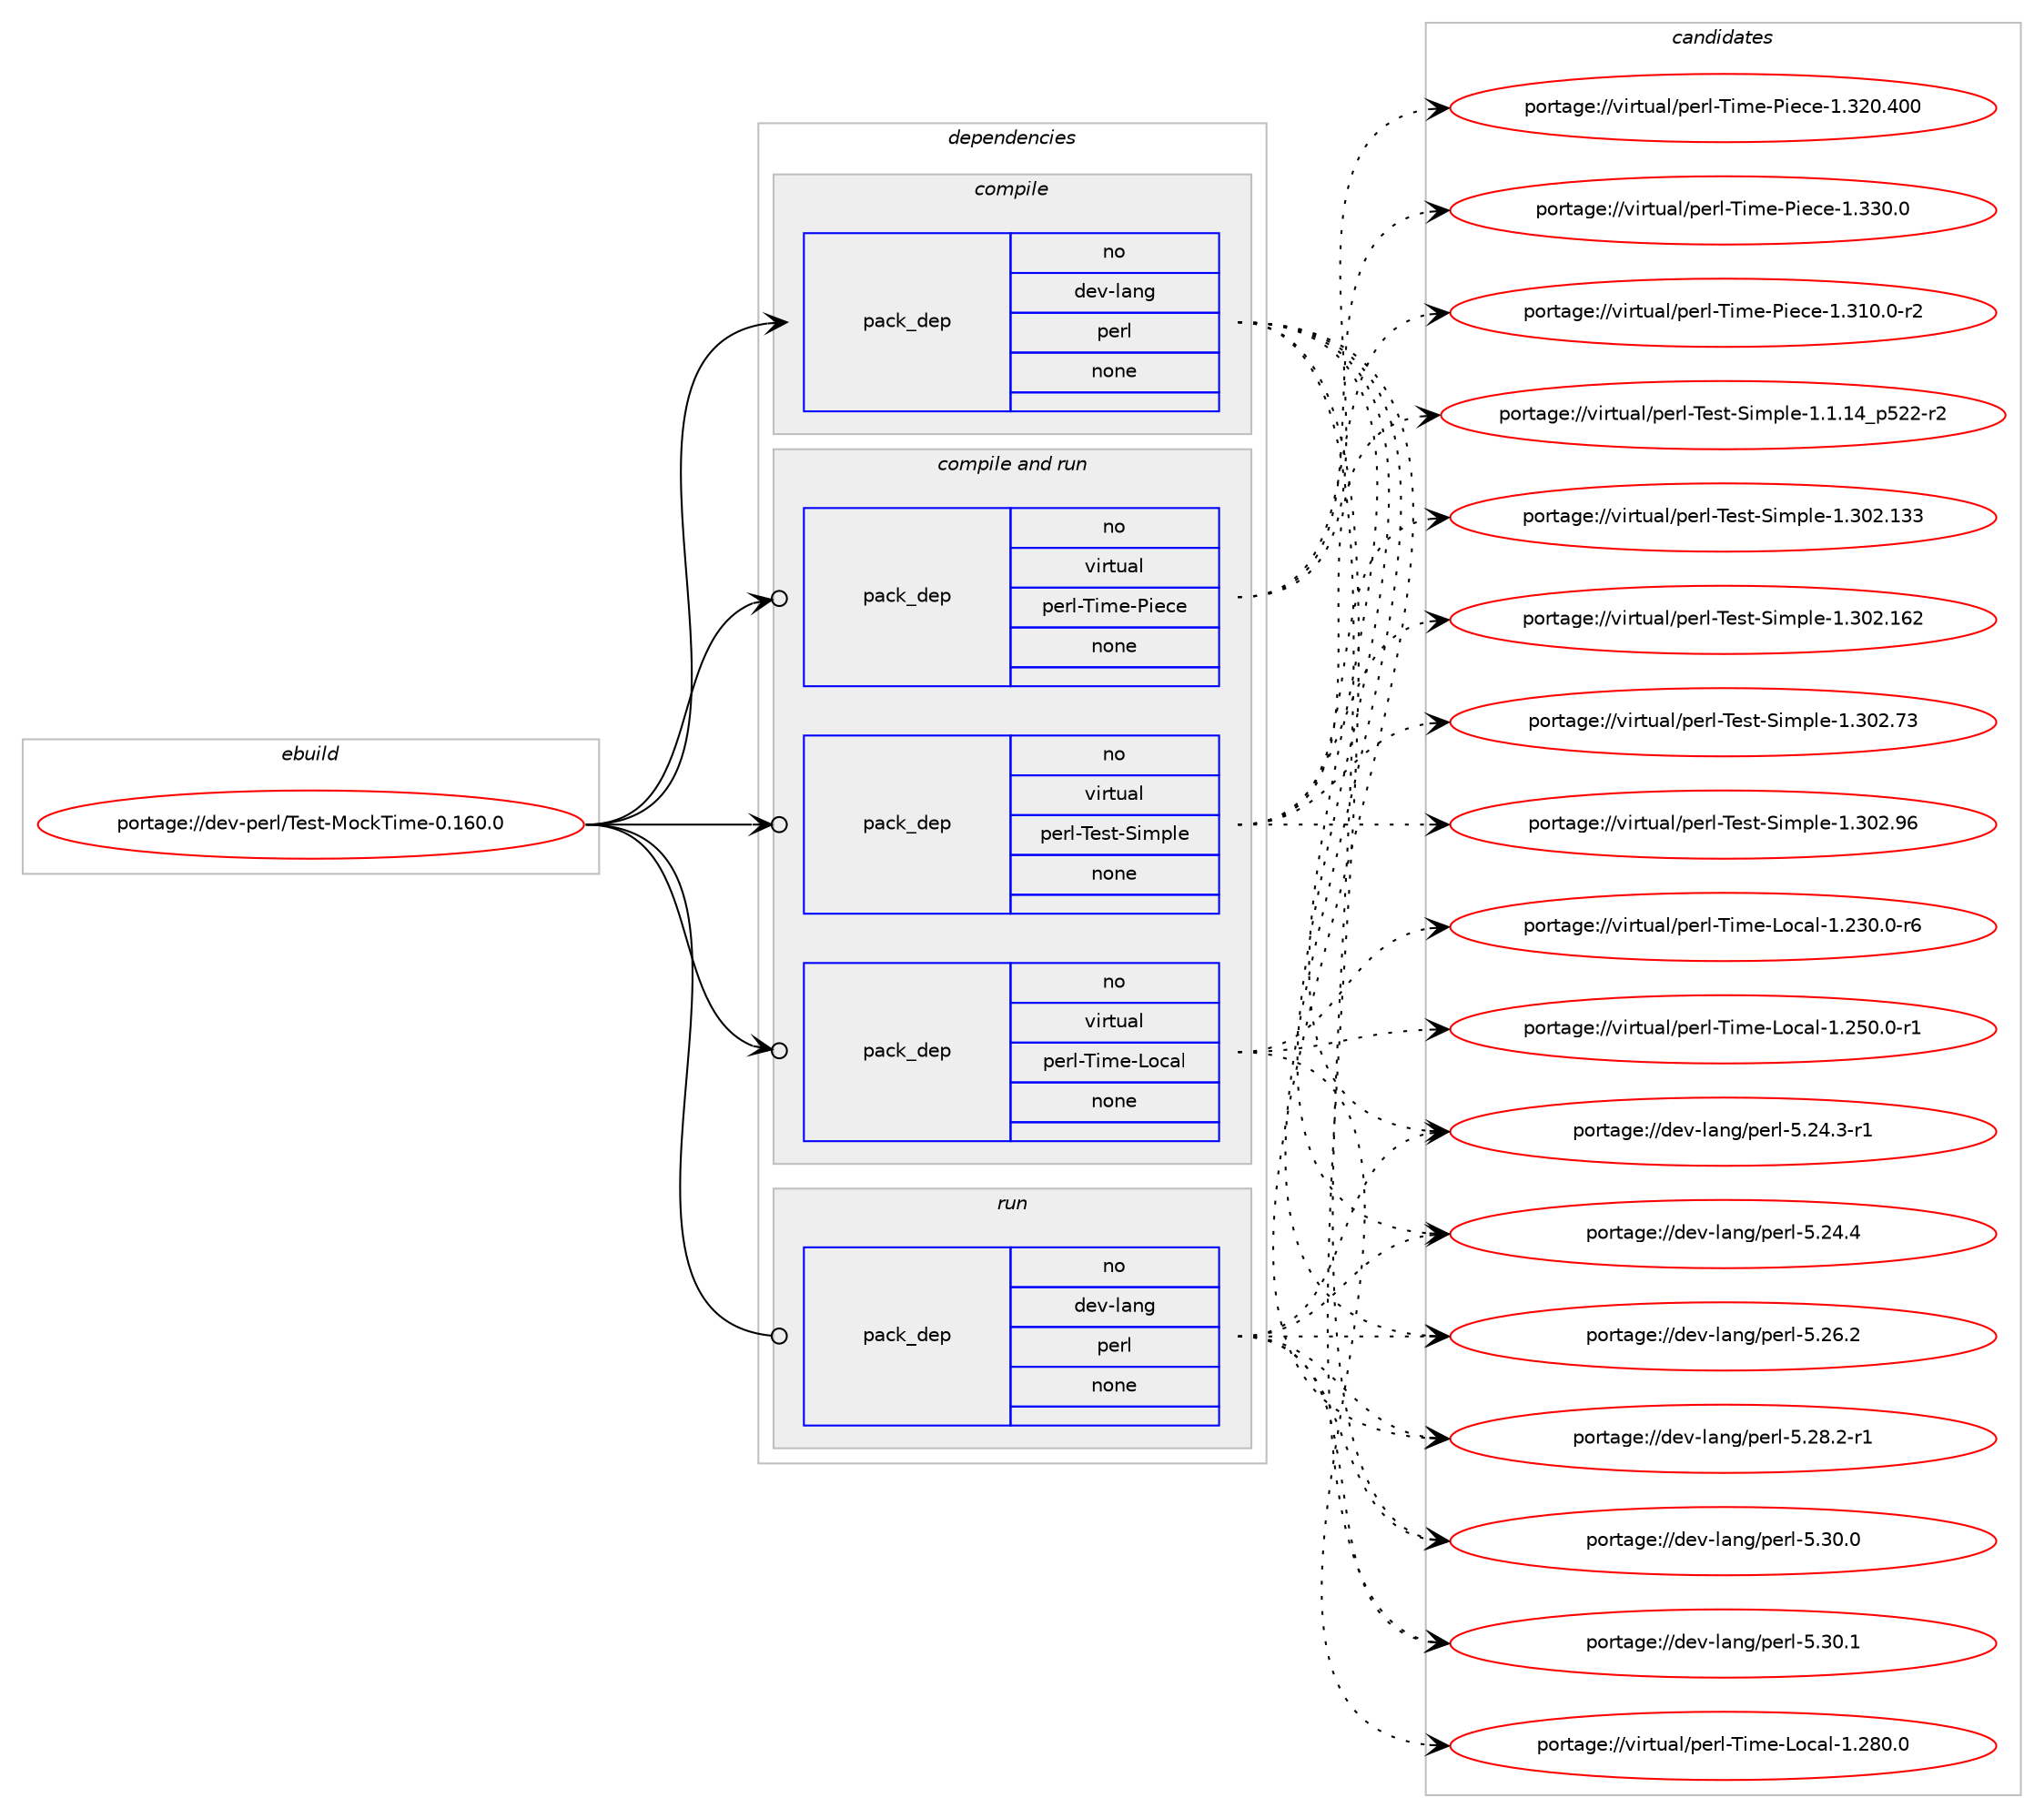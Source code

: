 digraph prolog {

# *************
# Graph options
# *************

newrank=true;
concentrate=true;
compound=true;
graph [rankdir=LR,fontname=Helvetica,fontsize=10,ranksep=1.5];#, ranksep=2.5, nodesep=0.2];
edge  [arrowhead=vee];
node  [fontname=Helvetica,fontsize=10];

# **********
# The ebuild
# **********

subgraph cluster_leftcol {
color=gray;
rank=same;
label=<<i>ebuild</i>>;
id [label="portage://dev-perl/Test-MockTime-0.160.0", color=red, width=4, href="../dev-perl/Test-MockTime-0.160.0.svg"];
}

# ****************
# The dependencies
# ****************

subgraph cluster_midcol {
color=gray;
label=<<i>dependencies</i>>;
subgraph cluster_compile {
fillcolor="#eeeeee";
style=filled;
label=<<i>compile</i>>;
subgraph pack94484 {
dependency121386 [label=<<TABLE BORDER="0" CELLBORDER="1" CELLSPACING="0" CELLPADDING="4" WIDTH="220"><TR><TD ROWSPAN="6" CELLPADDING="30">pack_dep</TD></TR><TR><TD WIDTH="110">no</TD></TR><TR><TD>dev-lang</TD></TR><TR><TD>perl</TD></TR><TR><TD>none</TD></TR><TR><TD></TD></TR></TABLE>>, shape=none, color=blue];
}
id:e -> dependency121386:w [weight=20,style="solid",arrowhead="vee"];
}
subgraph cluster_compileandrun {
fillcolor="#eeeeee";
style=filled;
label=<<i>compile and run</i>>;
subgraph pack94485 {
dependency121387 [label=<<TABLE BORDER="0" CELLBORDER="1" CELLSPACING="0" CELLPADDING="4" WIDTH="220"><TR><TD ROWSPAN="6" CELLPADDING="30">pack_dep</TD></TR><TR><TD WIDTH="110">no</TD></TR><TR><TD>virtual</TD></TR><TR><TD>perl-Test-Simple</TD></TR><TR><TD>none</TD></TR><TR><TD></TD></TR></TABLE>>, shape=none, color=blue];
}
id:e -> dependency121387:w [weight=20,style="solid",arrowhead="odotvee"];
subgraph pack94486 {
dependency121388 [label=<<TABLE BORDER="0" CELLBORDER="1" CELLSPACING="0" CELLPADDING="4" WIDTH="220"><TR><TD ROWSPAN="6" CELLPADDING="30">pack_dep</TD></TR><TR><TD WIDTH="110">no</TD></TR><TR><TD>virtual</TD></TR><TR><TD>perl-Time-Local</TD></TR><TR><TD>none</TD></TR><TR><TD></TD></TR></TABLE>>, shape=none, color=blue];
}
id:e -> dependency121388:w [weight=20,style="solid",arrowhead="odotvee"];
subgraph pack94487 {
dependency121389 [label=<<TABLE BORDER="0" CELLBORDER="1" CELLSPACING="0" CELLPADDING="4" WIDTH="220"><TR><TD ROWSPAN="6" CELLPADDING="30">pack_dep</TD></TR><TR><TD WIDTH="110">no</TD></TR><TR><TD>virtual</TD></TR><TR><TD>perl-Time-Piece</TD></TR><TR><TD>none</TD></TR><TR><TD></TD></TR></TABLE>>, shape=none, color=blue];
}
id:e -> dependency121389:w [weight=20,style="solid",arrowhead="odotvee"];
}
subgraph cluster_run {
fillcolor="#eeeeee";
style=filled;
label=<<i>run</i>>;
subgraph pack94488 {
dependency121390 [label=<<TABLE BORDER="0" CELLBORDER="1" CELLSPACING="0" CELLPADDING="4" WIDTH="220"><TR><TD ROWSPAN="6" CELLPADDING="30">pack_dep</TD></TR><TR><TD WIDTH="110">no</TD></TR><TR><TD>dev-lang</TD></TR><TR><TD>perl</TD></TR><TR><TD>none</TD></TR><TR><TD></TD></TR></TABLE>>, shape=none, color=blue];
}
id:e -> dependency121390:w [weight=20,style="solid",arrowhead="odot"];
}
}

# **************
# The candidates
# **************

subgraph cluster_choices {
rank=same;
color=gray;
label=<<i>candidates</i>>;

subgraph choice94484 {
color=black;
nodesep=1;
choiceportage100101118451089711010347112101114108455346505246514511449 [label="portage://dev-lang/perl-5.24.3-r1", color=red, width=4,href="../dev-lang/perl-5.24.3-r1.svg"];
choiceportage10010111845108971101034711210111410845534650524652 [label="portage://dev-lang/perl-5.24.4", color=red, width=4,href="../dev-lang/perl-5.24.4.svg"];
choiceportage10010111845108971101034711210111410845534650544650 [label="portage://dev-lang/perl-5.26.2", color=red, width=4,href="../dev-lang/perl-5.26.2.svg"];
choiceportage100101118451089711010347112101114108455346505646504511449 [label="portage://dev-lang/perl-5.28.2-r1", color=red, width=4,href="../dev-lang/perl-5.28.2-r1.svg"];
choiceportage10010111845108971101034711210111410845534651484648 [label="portage://dev-lang/perl-5.30.0", color=red, width=4,href="../dev-lang/perl-5.30.0.svg"];
choiceportage10010111845108971101034711210111410845534651484649 [label="portage://dev-lang/perl-5.30.1", color=red, width=4,href="../dev-lang/perl-5.30.1.svg"];
dependency121386:e -> choiceportage100101118451089711010347112101114108455346505246514511449:w [style=dotted,weight="100"];
dependency121386:e -> choiceportage10010111845108971101034711210111410845534650524652:w [style=dotted,weight="100"];
dependency121386:e -> choiceportage10010111845108971101034711210111410845534650544650:w [style=dotted,weight="100"];
dependency121386:e -> choiceportage100101118451089711010347112101114108455346505646504511449:w [style=dotted,weight="100"];
dependency121386:e -> choiceportage10010111845108971101034711210111410845534651484648:w [style=dotted,weight="100"];
dependency121386:e -> choiceportage10010111845108971101034711210111410845534651484649:w [style=dotted,weight="100"];
}
subgraph choice94485 {
color=black;
nodesep=1;
choiceportage11810511411611797108471121011141084584101115116458310510911210810145494649464952951125350504511450 [label="portage://virtual/perl-Test-Simple-1.1.14_p522-r2", color=red, width=4,href="../virtual/perl-Test-Simple-1.1.14_p522-r2.svg"];
choiceportage11810511411611797108471121011141084584101115116458310510911210810145494651485046495151 [label="portage://virtual/perl-Test-Simple-1.302.133", color=red, width=4,href="../virtual/perl-Test-Simple-1.302.133.svg"];
choiceportage11810511411611797108471121011141084584101115116458310510911210810145494651485046495450 [label="portage://virtual/perl-Test-Simple-1.302.162", color=red, width=4,href="../virtual/perl-Test-Simple-1.302.162.svg"];
choiceportage118105114116117971084711210111410845841011151164583105109112108101454946514850465551 [label="portage://virtual/perl-Test-Simple-1.302.73", color=red, width=4,href="../virtual/perl-Test-Simple-1.302.73.svg"];
choiceportage118105114116117971084711210111410845841011151164583105109112108101454946514850465754 [label="portage://virtual/perl-Test-Simple-1.302.96", color=red, width=4,href="../virtual/perl-Test-Simple-1.302.96.svg"];
dependency121387:e -> choiceportage11810511411611797108471121011141084584101115116458310510911210810145494649464952951125350504511450:w [style=dotted,weight="100"];
dependency121387:e -> choiceportage11810511411611797108471121011141084584101115116458310510911210810145494651485046495151:w [style=dotted,weight="100"];
dependency121387:e -> choiceportage11810511411611797108471121011141084584101115116458310510911210810145494651485046495450:w [style=dotted,weight="100"];
dependency121387:e -> choiceportage118105114116117971084711210111410845841011151164583105109112108101454946514850465551:w [style=dotted,weight="100"];
dependency121387:e -> choiceportage118105114116117971084711210111410845841011151164583105109112108101454946514850465754:w [style=dotted,weight="100"];
}
subgraph choice94486 {
color=black;
nodesep=1;
choiceportage118105114116117971084711210111410845841051091014576111999710845494650514846484511454 [label="portage://virtual/perl-Time-Local-1.230.0-r6", color=red, width=4,href="../virtual/perl-Time-Local-1.230.0-r6.svg"];
choiceportage118105114116117971084711210111410845841051091014576111999710845494650534846484511449 [label="portage://virtual/perl-Time-Local-1.250.0-r1", color=red, width=4,href="../virtual/perl-Time-Local-1.250.0-r1.svg"];
choiceportage11810511411611797108471121011141084584105109101457611199971084549465056484648 [label="portage://virtual/perl-Time-Local-1.280.0", color=red, width=4,href="../virtual/perl-Time-Local-1.280.0.svg"];
dependency121388:e -> choiceportage118105114116117971084711210111410845841051091014576111999710845494650514846484511454:w [style=dotted,weight="100"];
dependency121388:e -> choiceportage118105114116117971084711210111410845841051091014576111999710845494650534846484511449:w [style=dotted,weight="100"];
dependency121388:e -> choiceportage11810511411611797108471121011141084584105109101457611199971084549465056484648:w [style=dotted,weight="100"];
}
subgraph choice94487 {
color=black;
nodesep=1;
choiceportage1181051141161179710847112101114108458410510910145801051019910145494651494846484511450 [label="portage://virtual/perl-Time-Piece-1.310.0-r2", color=red, width=4,href="../virtual/perl-Time-Piece-1.310.0-r2.svg"];
choiceportage1181051141161179710847112101114108458410510910145801051019910145494651504846524848 [label="portage://virtual/perl-Time-Piece-1.320.400", color=red, width=4,href="../virtual/perl-Time-Piece-1.320.400.svg"];
choiceportage118105114116117971084711210111410845841051091014580105101991014549465151484648 [label="portage://virtual/perl-Time-Piece-1.330.0", color=red, width=4,href="../virtual/perl-Time-Piece-1.330.0.svg"];
dependency121389:e -> choiceportage1181051141161179710847112101114108458410510910145801051019910145494651494846484511450:w [style=dotted,weight="100"];
dependency121389:e -> choiceportage1181051141161179710847112101114108458410510910145801051019910145494651504846524848:w [style=dotted,weight="100"];
dependency121389:e -> choiceportage118105114116117971084711210111410845841051091014580105101991014549465151484648:w [style=dotted,weight="100"];
}
subgraph choice94488 {
color=black;
nodesep=1;
choiceportage100101118451089711010347112101114108455346505246514511449 [label="portage://dev-lang/perl-5.24.3-r1", color=red, width=4,href="../dev-lang/perl-5.24.3-r1.svg"];
choiceportage10010111845108971101034711210111410845534650524652 [label="portage://dev-lang/perl-5.24.4", color=red, width=4,href="../dev-lang/perl-5.24.4.svg"];
choiceportage10010111845108971101034711210111410845534650544650 [label="portage://dev-lang/perl-5.26.2", color=red, width=4,href="../dev-lang/perl-5.26.2.svg"];
choiceportage100101118451089711010347112101114108455346505646504511449 [label="portage://dev-lang/perl-5.28.2-r1", color=red, width=4,href="../dev-lang/perl-5.28.2-r1.svg"];
choiceportage10010111845108971101034711210111410845534651484648 [label="portage://dev-lang/perl-5.30.0", color=red, width=4,href="../dev-lang/perl-5.30.0.svg"];
choiceportage10010111845108971101034711210111410845534651484649 [label="portage://dev-lang/perl-5.30.1", color=red, width=4,href="../dev-lang/perl-5.30.1.svg"];
dependency121390:e -> choiceportage100101118451089711010347112101114108455346505246514511449:w [style=dotted,weight="100"];
dependency121390:e -> choiceportage10010111845108971101034711210111410845534650524652:w [style=dotted,weight="100"];
dependency121390:e -> choiceportage10010111845108971101034711210111410845534650544650:w [style=dotted,weight="100"];
dependency121390:e -> choiceportage100101118451089711010347112101114108455346505646504511449:w [style=dotted,weight="100"];
dependency121390:e -> choiceportage10010111845108971101034711210111410845534651484648:w [style=dotted,weight="100"];
dependency121390:e -> choiceportage10010111845108971101034711210111410845534651484649:w [style=dotted,weight="100"];
}
}

}
